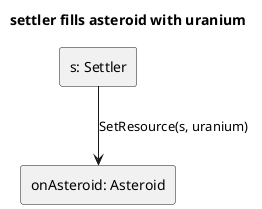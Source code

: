 @startuml

title "settler fills asteroid with uranium"

rectangle "s: Settler" as settler
rectangle "onAsteroid: Asteroid" as onAsteroid

settler-down->onAsteroid : SetResource(s, uranium)

@enduml